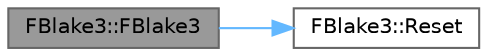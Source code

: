 digraph "FBlake3::FBlake3"
{
 // INTERACTIVE_SVG=YES
 // LATEX_PDF_SIZE
  bgcolor="transparent";
  edge [fontname=Helvetica,fontsize=10,labelfontname=Helvetica,labelfontsize=10];
  node [fontname=Helvetica,fontsize=10,shape=box,height=0.2,width=0.4];
  rankdir="LR";
  Node1 [id="Node000001",label="FBlake3::FBlake3",height=0.2,width=0.4,color="gray40", fillcolor="grey60", style="filled", fontcolor="black",tooltip=" "];
  Node1 -> Node2 [id="edge1_Node000001_Node000002",color="steelblue1",style="solid",tooltip=" "];
  Node2 [id="Node000002",label="FBlake3::Reset",height=0.2,width=0.4,color="grey40", fillcolor="white", style="filled",URL="$df/d56/classFBlake3.html#aeba8c6fb038d7043dee1b3b4ccce78b7",tooltip="Reset to the default state in which no input has been written."];
}
